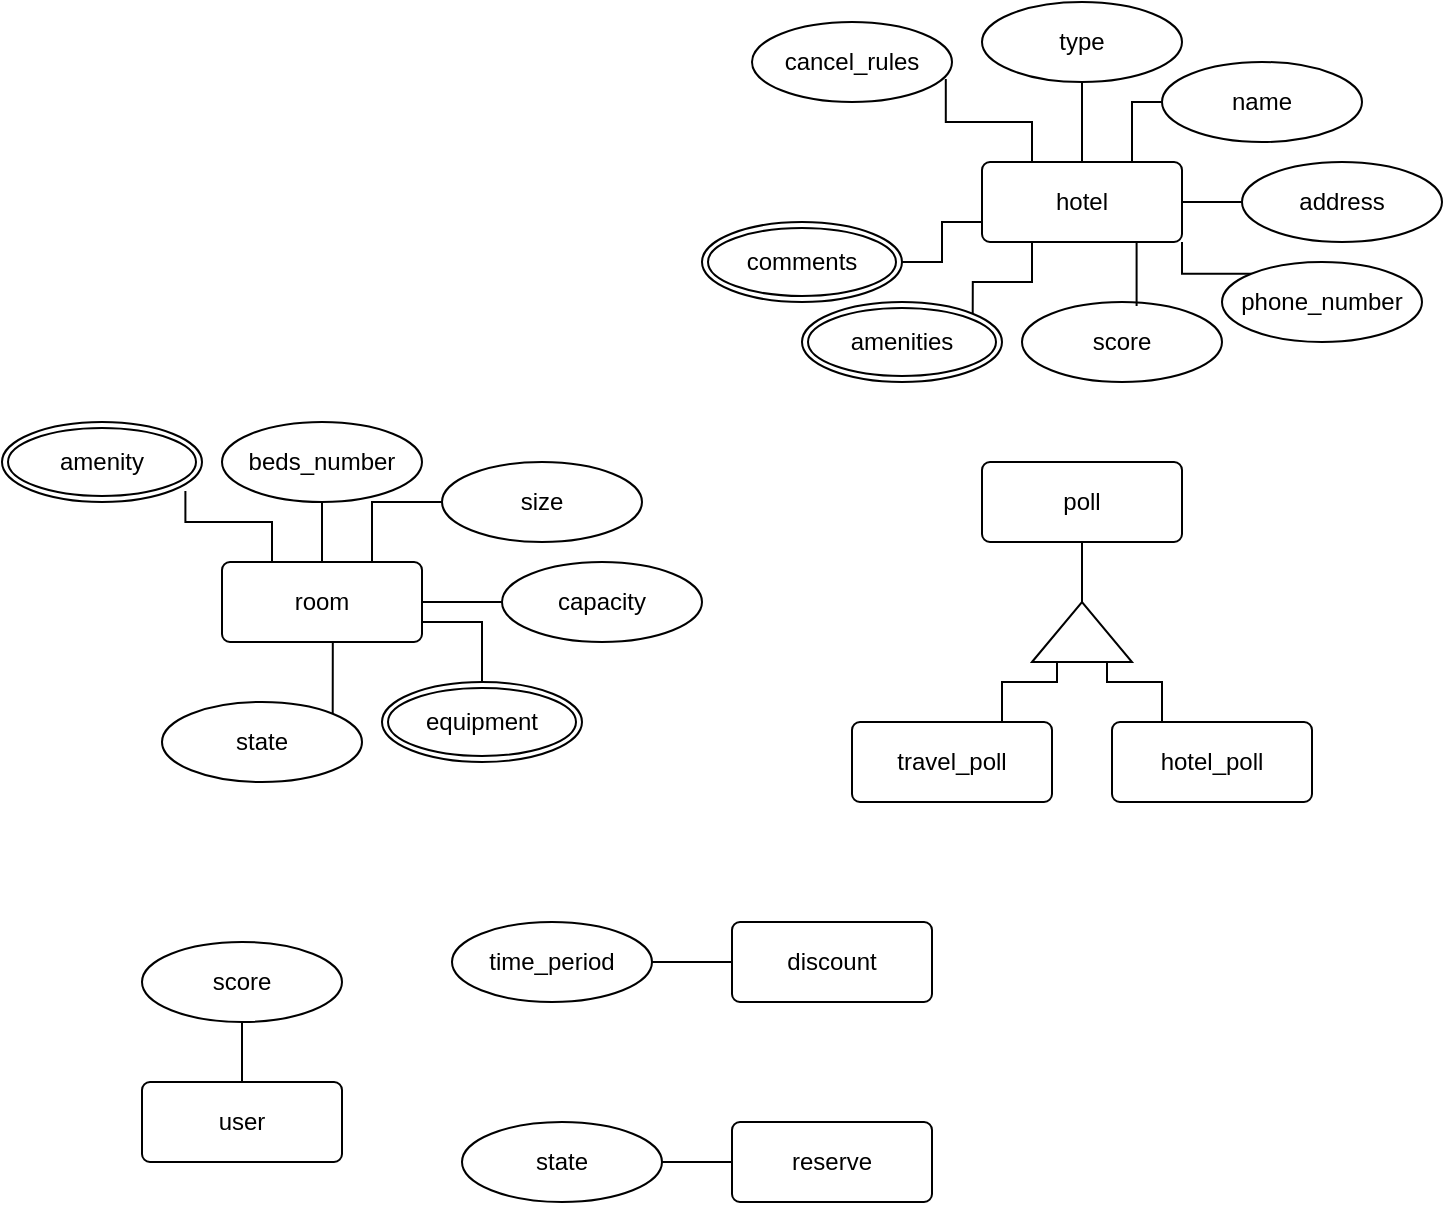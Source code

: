 <mxfile version="24.4.4" type="device" pages="2">
  <diagram name="3.2" id="baQgIb0b7F-0qzwKnxjH">
    <mxGraphModel dx="1050" dy="565" grid="1" gridSize="10" guides="1" tooltips="1" connect="1" arrows="1" fold="1" page="1" pageScale="1" pageWidth="850" pageHeight="1100" math="0" shadow="0">
      <root>
        <mxCell id="0" />
        <mxCell id="1" parent="0" />
        <mxCell id="kVv6FiERmO_ev4YklHNp-50" style="edgeStyle=orthogonalEdgeStyle;rounded=0;orthogonalLoop=1;jettySize=auto;html=1;exitX=0.25;exitY=1;exitDx=0;exitDy=0;entryX=1;entryY=0;entryDx=0;entryDy=0;endArrow=none;endFill=0;" edge="1" parent="1" source="kVv6FiERmO_ev4YklHNp-1" target="kVv6FiERmO_ev4YklHNp-49">
          <mxGeometry relative="1" as="geometry" />
        </mxCell>
        <mxCell id="kVv6FiERmO_ev4YklHNp-1" value="hotel" style="rounded=1;arcSize=10;whiteSpace=wrap;html=1;align=center;" vertex="1" parent="1">
          <mxGeometry x="540" y="90" width="100" height="40" as="geometry" />
        </mxCell>
        <mxCell id="kVv6FiERmO_ev4YklHNp-3" value="" style="edgeStyle=orthogonalEdgeStyle;rounded=0;orthogonalLoop=1;jettySize=auto;html=1;endArrow=none;endFill=0;" edge="1" parent="1" source="kVv6FiERmO_ev4YklHNp-2" target="kVv6FiERmO_ev4YklHNp-1">
          <mxGeometry relative="1" as="geometry" />
        </mxCell>
        <mxCell id="kVv6FiERmO_ev4YklHNp-2" value="type" style="ellipse;whiteSpace=wrap;html=1;align=center;" vertex="1" parent="1">
          <mxGeometry x="540" y="10" width="100" height="40" as="geometry" />
        </mxCell>
        <mxCell id="kVv6FiERmO_ev4YklHNp-8" style="edgeStyle=orthogonalEdgeStyle;rounded=0;orthogonalLoop=1;jettySize=auto;html=1;exitX=0.75;exitY=0;exitDx=0;exitDy=0;entryX=0;entryY=0.5;entryDx=0;entryDy=0;endArrow=none;endFill=0;strokeColor=default;" edge="1" parent="1" source="kVv6FiERmO_ev4YklHNp-4" target="kVv6FiERmO_ev4YklHNp-7">
          <mxGeometry relative="1" as="geometry" />
        </mxCell>
        <mxCell id="kVv6FiERmO_ev4YklHNp-12" style="edgeStyle=orthogonalEdgeStyle;rounded=0;orthogonalLoop=1;jettySize=auto;html=1;exitX=1;exitY=0.75;exitDx=0;exitDy=0;endArrow=none;endFill=0;" edge="1" parent="1" source="kVv6FiERmO_ev4YklHNp-4" target="kVv6FiERmO_ev4YklHNp-11">
          <mxGeometry relative="1" as="geometry" />
        </mxCell>
        <mxCell id="kVv6FiERmO_ev4YklHNp-17" style="edgeStyle=orthogonalEdgeStyle;rounded=0;orthogonalLoop=1;jettySize=auto;html=1;exitX=0.5;exitY=1;exitDx=0;exitDy=0;entryX=1;entryY=0;entryDx=0;entryDy=0;endArrow=none;endFill=0;" edge="1" parent="1" source="kVv6FiERmO_ev4YklHNp-4" target="kVv6FiERmO_ev4YklHNp-15">
          <mxGeometry relative="1" as="geometry" />
        </mxCell>
        <mxCell id="kVv6FiERmO_ev4YklHNp-4" value="room" style="rounded=1;arcSize=10;whiteSpace=wrap;html=1;align=center;" vertex="1" parent="1">
          <mxGeometry x="160" y="290" width="100" height="40" as="geometry" />
        </mxCell>
        <mxCell id="kVv6FiERmO_ev4YklHNp-6" value="" style="edgeStyle=orthogonalEdgeStyle;rounded=0;orthogonalLoop=1;jettySize=auto;html=1;endArrow=none;endFill=0;" edge="1" parent="1" source="kVv6FiERmO_ev4YklHNp-5" target="kVv6FiERmO_ev4YklHNp-4">
          <mxGeometry relative="1" as="geometry" />
        </mxCell>
        <mxCell id="kVv6FiERmO_ev4YklHNp-5" value="beds_number" style="ellipse;whiteSpace=wrap;html=1;align=center;" vertex="1" parent="1">
          <mxGeometry x="160" y="220" width="100" height="40" as="geometry" />
        </mxCell>
        <mxCell id="kVv6FiERmO_ev4YklHNp-7" value="size" style="ellipse;whiteSpace=wrap;html=1;align=center;" vertex="1" parent="1">
          <mxGeometry x="270" y="240" width="100" height="40" as="geometry" />
        </mxCell>
        <mxCell id="kVv6FiERmO_ev4YklHNp-10" value="" style="edgeStyle=orthogonalEdgeStyle;rounded=0;orthogonalLoop=1;jettySize=auto;html=1;endArrow=none;endFill=0;" edge="1" parent="1" source="kVv6FiERmO_ev4YklHNp-9" target="kVv6FiERmO_ev4YklHNp-4">
          <mxGeometry relative="1" as="geometry" />
        </mxCell>
        <mxCell id="kVv6FiERmO_ev4YklHNp-9" value="capacity" style="ellipse;whiteSpace=wrap;html=1;align=center;" vertex="1" parent="1">
          <mxGeometry x="300" y="290" width="100" height="40" as="geometry" />
        </mxCell>
        <mxCell id="kVv6FiERmO_ev4YklHNp-11" value="equipment" style="ellipse;shape=doubleEllipse;margin=3;whiteSpace=wrap;html=1;align=center;" vertex="1" parent="1">
          <mxGeometry x="240" y="350" width="100" height="40" as="geometry" />
        </mxCell>
        <mxCell id="kVv6FiERmO_ev4YklHNp-13" value="amenity" style="ellipse;shape=doubleEllipse;margin=3;whiteSpace=wrap;html=1;align=center;" vertex="1" parent="1">
          <mxGeometry x="50" y="220" width="100" height="40" as="geometry" />
        </mxCell>
        <mxCell id="kVv6FiERmO_ev4YklHNp-14" style="edgeStyle=orthogonalEdgeStyle;rounded=0;orthogonalLoop=1;jettySize=auto;html=1;exitX=0.25;exitY=0;exitDx=0;exitDy=0;entryX=0.917;entryY=0.862;entryDx=0;entryDy=0;entryPerimeter=0;endArrow=none;endFill=0;" edge="1" parent="1" source="kVv6FiERmO_ev4YklHNp-4" target="kVv6FiERmO_ev4YklHNp-13">
          <mxGeometry relative="1" as="geometry" />
        </mxCell>
        <mxCell id="kVv6FiERmO_ev4YklHNp-15" value="state" style="ellipse;whiteSpace=wrap;html=1;align=center;" vertex="1" parent="1">
          <mxGeometry x="130" y="360" width="100" height="40" as="geometry" />
        </mxCell>
        <mxCell id="kVv6FiERmO_ev4YklHNp-21" value="" style="edgeStyle=orthogonalEdgeStyle;rounded=0;orthogonalLoop=1;jettySize=auto;html=1;endArrow=none;endFill=0;" edge="1" parent="1" source="kVv6FiERmO_ev4YklHNp-19" target="kVv6FiERmO_ev4YklHNp-20">
          <mxGeometry relative="1" as="geometry" />
        </mxCell>
        <mxCell id="kVv6FiERmO_ev4YklHNp-19" value="discount" style="rounded=1;arcSize=10;whiteSpace=wrap;html=1;align=center;" vertex="1" parent="1">
          <mxGeometry x="415" y="470" width="100" height="40" as="geometry" />
        </mxCell>
        <mxCell id="kVv6FiERmO_ev4YklHNp-20" value="time_period" style="ellipse;whiteSpace=wrap;html=1;align=center;" vertex="1" parent="1">
          <mxGeometry x="275" y="470" width="100" height="40" as="geometry" />
        </mxCell>
        <mxCell id="kVv6FiERmO_ev4YklHNp-22" value="user" style="rounded=1;arcSize=10;whiteSpace=wrap;html=1;align=center;" vertex="1" parent="1">
          <mxGeometry x="120" y="550" width="100" height="40" as="geometry" />
        </mxCell>
        <mxCell id="kVv6FiERmO_ev4YklHNp-24" value="" style="edgeStyle=orthogonalEdgeStyle;rounded=0;orthogonalLoop=1;jettySize=auto;html=1;endArrow=none;endFill=0;" edge="1" parent="1" source="kVv6FiERmO_ev4YklHNp-23" target="kVv6FiERmO_ev4YklHNp-22">
          <mxGeometry relative="1" as="geometry" />
        </mxCell>
        <mxCell id="kVv6FiERmO_ev4YklHNp-23" value="score" style="ellipse;whiteSpace=wrap;html=1;align=center;" vertex="1" parent="1">
          <mxGeometry x="120" y="480" width="100" height="40" as="geometry" />
        </mxCell>
        <mxCell id="kVv6FiERmO_ev4YklHNp-25" value="reserve" style="rounded=1;arcSize=10;whiteSpace=wrap;html=1;align=center;" vertex="1" parent="1">
          <mxGeometry x="415" y="570" width="100" height="40" as="geometry" />
        </mxCell>
        <mxCell id="kVv6FiERmO_ev4YklHNp-27" value="" style="edgeStyle=orthogonalEdgeStyle;rounded=0;orthogonalLoop=1;jettySize=auto;html=1;endArrow=none;endFill=0;" edge="1" parent="1" source="kVv6FiERmO_ev4YklHNp-26" target="kVv6FiERmO_ev4YklHNp-25">
          <mxGeometry relative="1" as="geometry" />
        </mxCell>
        <mxCell id="kVv6FiERmO_ev4YklHNp-26" value="state" style="ellipse;whiteSpace=wrap;html=1;align=center;" vertex="1" parent="1">
          <mxGeometry x="280" y="570" width="100" height="40" as="geometry" />
        </mxCell>
        <mxCell id="kVv6FiERmO_ev4YklHNp-28" value="cancel_rules" style="ellipse;whiteSpace=wrap;html=1;align=center;" vertex="1" parent="1">
          <mxGeometry x="425" y="20" width="100" height="40" as="geometry" />
        </mxCell>
        <mxCell id="kVv6FiERmO_ev4YklHNp-29" style="edgeStyle=orthogonalEdgeStyle;rounded=0;orthogonalLoop=1;jettySize=auto;html=1;exitX=0.25;exitY=0;exitDx=0;exitDy=0;entryX=0.969;entryY=0.712;entryDx=0;entryDy=0;entryPerimeter=0;endArrow=none;endFill=0;" edge="1" parent="1" source="kVv6FiERmO_ev4YklHNp-1" target="kVv6FiERmO_ev4YklHNp-28">
          <mxGeometry relative="1" as="geometry" />
        </mxCell>
        <mxCell id="kVv6FiERmO_ev4YklHNp-30" value="poll" style="rounded=1;arcSize=10;whiteSpace=wrap;html=1;align=center;" vertex="1" parent="1">
          <mxGeometry x="540" y="240" width="100" height="40" as="geometry" />
        </mxCell>
        <mxCell id="kVv6FiERmO_ev4YklHNp-32" value="" style="edgeStyle=orthogonalEdgeStyle;rounded=0;orthogonalLoop=1;jettySize=auto;html=1;endArrow=none;endFill=0;" edge="1" parent="1" source="kVv6FiERmO_ev4YklHNp-31" target="kVv6FiERmO_ev4YklHNp-30">
          <mxGeometry relative="1" as="geometry" />
        </mxCell>
        <mxCell id="kVv6FiERmO_ev4YklHNp-31" value="" style="triangle;whiteSpace=wrap;html=1;rotation=-90;" vertex="1" parent="1">
          <mxGeometry x="575" y="300" width="30" height="50" as="geometry" />
        </mxCell>
        <mxCell id="kVv6FiERmO_ev4YklHNp-36" style="edgeStyle=orthogonalEdgeStyle;rounded=0;orthogonalLoop=1;jettySize=auto;html=1;exitX=0.75;exitY=0;exitDx=0;exitDy=0;entryX=0;entryY=0.25;entryDx=0;entryDy=0;endArrow=none;endFill=0;" edge="1" parent="1" source="kVv6FiERmO_ev4YklHNp-33" target="kVv6FiERmO_ev4YklHNp-31">
          <mxGeometry relative="1" as="geometry" />
        </mxCell>
        <mxCell id="kVv6FiERmO_ev4YklHNp-33" value="travel_poll" style="rounded=1;arcSize=10;whiteSpace=wrap;html=1;align=center;" vertex="1" parent="1">
          <mxGeometry x="475" y="370" width="100" height="40" as="geometry" />
        </mxCell>
        <mxCell id="kVv6FiERmO_ev4YklHNp-35" style="edgeStyle=orthogonalEdgeStyle;rounded=0;orthogonalLoop=1;jettySize=auto;html=1;exitX=0.25;exitY=0;exitDx=0;exitDy=0;entryX=0;entryY=0.75;entryDx=0;entryDy=0;endArrow=none;endFill=0;" edge="1" parent="1" source="kVv6FiERmO_ev4YklHNp-34" target="kVv6FiERmO_ev4YklHNp-31">
          <mxGeometry relative="1" as="geometry" />
        </mxCell>
        <mxCell id="kVv6FiERmO_ev4YklHNp-34" value="hotel_poll" style="rounded=1;arcSize=10;whiteSpace=wrap;html=1;align=center;" vertex="1" parent="1">
          <mxGeometry x="605" y="370" width="100" height="40" as="geometry" />
        </mxCell>
        <mxCell id="kVv6FiERmO_ev4YklHNp-39" style="edgeStyle=orthogonalEdgeStyle;rounded=0;orthogonalLoop=1;jettySize=auto;html=1;exitX=0;exitY=0.5;exitDx=0;exitDy=0;entryX=0.75;entryY=0;entryDx=0;entryDy=0;endArrow=none;endFill=0;" edge="1" parent="1" source="kVv6FiERmO_ev4YklHNp-37" target="kVv6FiERmO_ev4YklHNp-1">
          <mxGeometry relative="1" as="geometry" />
        </mxCell>
        <mxCell id="kVv6FiERmO_ev4YklHNp-37" value="name" style="ellipse;whiteSpace=wrap;html=1;align=center;" vertex="1" parent="1">
          <mxGeometry x="630" y="40" width="100" height="40" as="geometry" />
        </mxCell>
        <mxCell id="kVv6FiERmO_ev4YklHNp-41" value="" style="edgeStyle=orthogonalEdgeStyle;rounded=0;orthogonalLoop=1;jettySize=auto;html=1;endArrow=none;endFill=0;" edge="1" parent="1" source="kVv6FiERmO_ev4YklHNp-40" target="kVv6FiERmO_ev4YklHNp-1">
          <mxGeometry relative="1" as="geometry" />
        </mxCell>
        <mxCell id="kVv6FiERmO_ev4YklHNp-40" value="address" style="ellipse;whiteSpace=wrap;html=1;align=center;" vertex="1" parent="1">
          <mxGeometry x="670" y="90" width="100" height="40" as="geometry" />
        </mxCell>
        <mxCell id="kVv6FiERmO_ev4YklHNp-44" style="edgeStyle=orthogonalEdgeStyle;rounded=0;orthogonalLoop=1;jettySize=auto;html=1;exitX=0;exitY=0;exitDx=0;exitDy=0;entryX=1;entryY=1;entryDx=0;entryDy=0;endArrow=none;endFill=0;" edge="1" parent="1" source="kVv6FiERmO_ev4YklHNp-43" target="kVv6FiERmO_ev4YklHNp-1">
          <mxGeometry relative="1" as="geometry" />
        </mxCell>
        <mxCell id="kVv6FiERmO_ev4YklHNp-43" value="phone_number" style="ellipse;whiteSpace=wrap;html=1;align=center;" vertex="1" parent="1">
          <mxGeometry x="660" y="140" width="100" height="40" as="geometry" />
        </mxCell>
        <mxCell id="kVv6FiERmO_ev4YklHNp-45" value="score" style="ellipse;whiteSpace=wrap;html=1;align=center;" vertex="1" parent="1">
          <mxGeometry x="560" y="160" width="100" height="40" as="geometry" />
        </mxCell>
        <mxCell id="kVv6FiERmO_ev4YklHNp-48" style="edgeStyle=orthogonalEdgeStyle;rounded=0;orthogonalLoop=1;jettySize=auto;html=1;exitX=0.75;exitY=1;exitDx=0;exitDy=0;entryX=0.573;entryY=0.05;entryDx=0;entryDy=0;entryPerimeter=0;endArrow=none;endFill=0;" edge="1" parent="1" source="kVv6FiERmO_ev4YklHNp-1" target="kVv6FiERmO_ev4YklHNp-45">
          <mxGeometry relative="1" as="geometry" />
        </mxCell>
        <mxCell id="kVv6FiERmO_ev4YklHNp-49" value="amenities" style="ellipse;shape=doubleEllipse;margin=3;whiteSpace=wrap;html=1;align=center;" vertex="1" parent="1">
          <mxGeometry x="450" y="160" width="100" height="40" as="geometry" />
        </mxCell>
        <mxCell id="kVv6FiERmO_ev4YklHNp-52" style="edgeStyle=orthogonalEdgeStyle;rounded=0;orthogonalLoop=1;jettySize=auto;html=1;exitX=1;exitY=0.5;exitDx=0;exitDy=0;entryX=0;entryY=0.75;entryDx=0;entryDy=0;endArrow=none;endFill=0;" edge="1" parent="1" source="kVv6FiERmO_ev4YklHNp-51" target="kVv6FiERmO_ev4YklHNp-1">
          <mxGeometry relative="1" as="geometry" />
        </mxCell>
        <mxCell id="kVv6FiERmO_ev4YklHNp-51" value="comments" style="ellipse;shape=doubleEllipse;margin=3;whiteSpace=wrap;html=1;align=center;" vertex="1" parent="1">
          <mxGeometry x="400" y="120" width="100" height="40" as="geometry" />
        </mxCell>
      </root>
    </mxGraphModel>
  </diagram>
  <diagram id="IBx-bKUD4TUeIWvMfde3" name="4.2">
    <mxGraphModel dx="955" dy="514" grid="1" gridSize="10" guides="1" tooltips="1" connect="1" arrows="1" fold="1" page="1" pageScale="1" pageWidth="850" pageHeight="1100" math="0" shadow="0">
      <root>
        <mxCell id="0" />
        <mxCell id="1" parent="0" />
        <mxCell id="v7CDbH6sW-BjVn8GTxPG-1" value="customers_club" style="rounded=1;arcSize=10;whiteSpace=wrap;html=1;align=center;" vertex="1" parent="1">
          <mxGeometry x="220" y="160" width="100" height="40" as="geometry" />
        </mxCell>
        <mxCell id="v7CDbH6sW-BjVn8GTxPG-3" value="" style="edgeStyle=orthogonalEdgeStyle;rounded=0;orthogonalLoop=1;jettySize=auto;html=1;endArrow=none;endFill=0;" edge="1" parent="1" source="v7CDbH6sW-BjVn8GTxPG-2" target="v7CDbH6sW-BjVn8GTxPG-1">
          <mxGeometry relative="1" as="geometry" />
        </mxCell>
        <mxCell id="v7CDbH6sW-BjVn8GTxPG-2" value="scale" style="ellipse;whiteSpace=wrap;html=1;align=center;" vertex="1" parent="1">
          <mxGeometry x="220" y="90" width="100" height="40" as="geometry" />
        </mxCell>
        <mxCell id="v7CDbH6sW-BjVn8GTxPG-6" value="" style="edgeStyle=orthogonalEdgeStyle;rounded=0;orthogonalLoop=1;jettySize=auto;html=1;endArrow=none;endFill=0;" edge="1" parent="1" source="v7CDbH6sW-BjVn8GTxPG-4" target="v7CDbH6sW-BjVn8GTxPG-5">
          <mxGeometry relative="1" as="geometry" />
        </mxCell>
        <mxCell id="v7CDbH6sW-BjVn8GTxPG-4" value="customers" style="rounded=1;arcSize=10;whiteSpace=wrap;html=1;align=center;" vertex="1" parent="1">
          <mxGeometry x="470" y="160" width="100" height="40" as="geometry" />
        </mxCell>
        <mxCell id="v7CDbH6sW-BjVn8GTxPG-5" value="spent_money" style="ellipse;whiteSpace=wrap;html=1;align=center;" vertex="1" parent="1">
          <mxGeometry x="470" y="90" width="100" height="40" as="geometry" />
        </mxCell>
      </root>
    </mxGraphModel>
  </diagram>
</mxfile>
